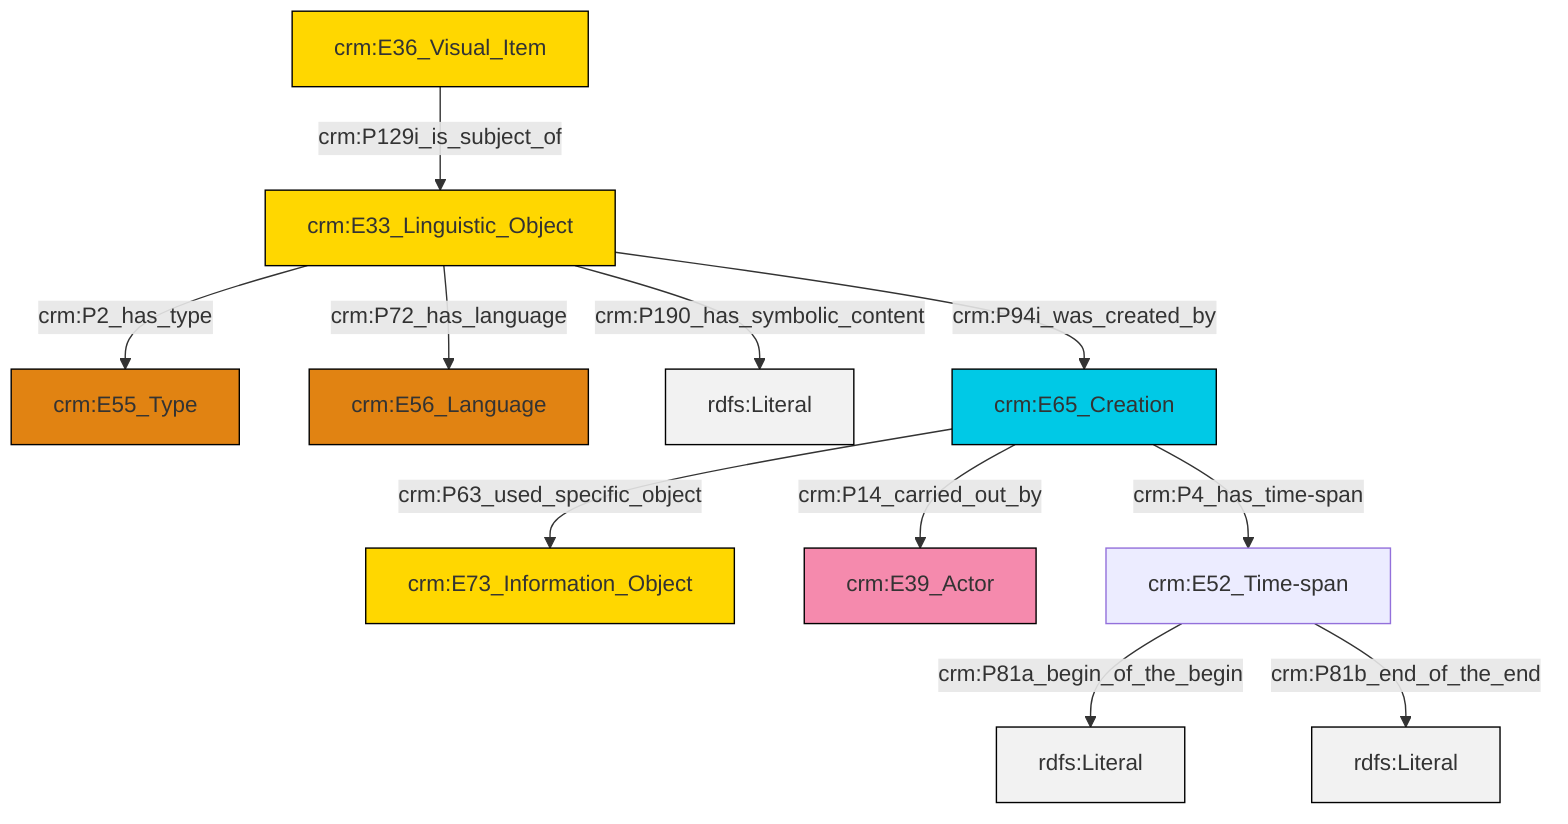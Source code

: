 graph TD
classDef Literal fill:#f2f2f2,stroke:#000000;
classDef CRM_Entity fill:#FFFFFF,stroke:#000000;
classDef Temporal_Entity fill:#00C9E6, stroke:#000000;
classDef Type fill:#E18312, stroke:#000000;
classDef Time-Span fill:#2C9C91, stroke:#000000;
classDef Appellation fill:#FFEB7F, stroke:#000000;
classDef Place fill:#008836, stroke:#000000;
classDef Persistent_Item fill:#B266B2, stroke:#000000;
classDef Conceptual_Object fill:#FFD700, stroke:#000000;
classDef Physical_Thing fill:#D2B48C, stroke:#000000;
classDef Actor fill:#f58aad, stroke:#000000;
classDef PC_Classes fill:#4ce600, stroke:#000000;
classDef Multi fill:#cccccc,stroke:#000000;

6["crm:E33_Linguistic_Object"]:::Conceptual_Object -->|crm:P72_has_language| 7["crm:E56_Language"]:::Type
6["crm:E33_Linguistic_Object"]:::Conceptual_Object -->|crm:P190_has_symbolic_content| 8[rdfs:Literal]:::Literal
10["crm:E65_Creation"]:::Temporal_Entity -->|crm:P14_carried_out_by| 11["crm:E39_Actor"]:::Actor
10["crm:E65_Creation"]:::Temporal_Entity -->|crm:P4_has_time-span| 12["crm:E52_Time-span"]:::Default
6["crm:E33_Linguistic_Object"]:::Conceptual_Object -->|crm:P94i_was_created_by| 10["crm:E65_Creation"]:::Temporal_Entity
12["crm:E52_Time-span"]:::Default -->|crm:P81a_begin_of_the_begin| 15[rdfs:Literal]:::Literal
12["crm:E52_Time-span"]:::Default -->|crm:P81b_end_of_the_end| 16[rdfs:Literal]:::Literal
2["crm:E36_Visual_Item"]:::Conceptual_Object -->|crm:P129i_is_subject_of| 6["crm:E33_Linguistic_Object"]:::Conceptual_Object
10["crm:E65_Creation"]:::Temporal_Entity -->|crm:P63_used_specific_object| 4["crm:E73_Information_Object"]:::Conceptual_Object
6["crm:E33_Linguistic_Object"]:::Conceptual_Object -->|crm:P2_has_type| 0["crm:E55_Type"]:::Type